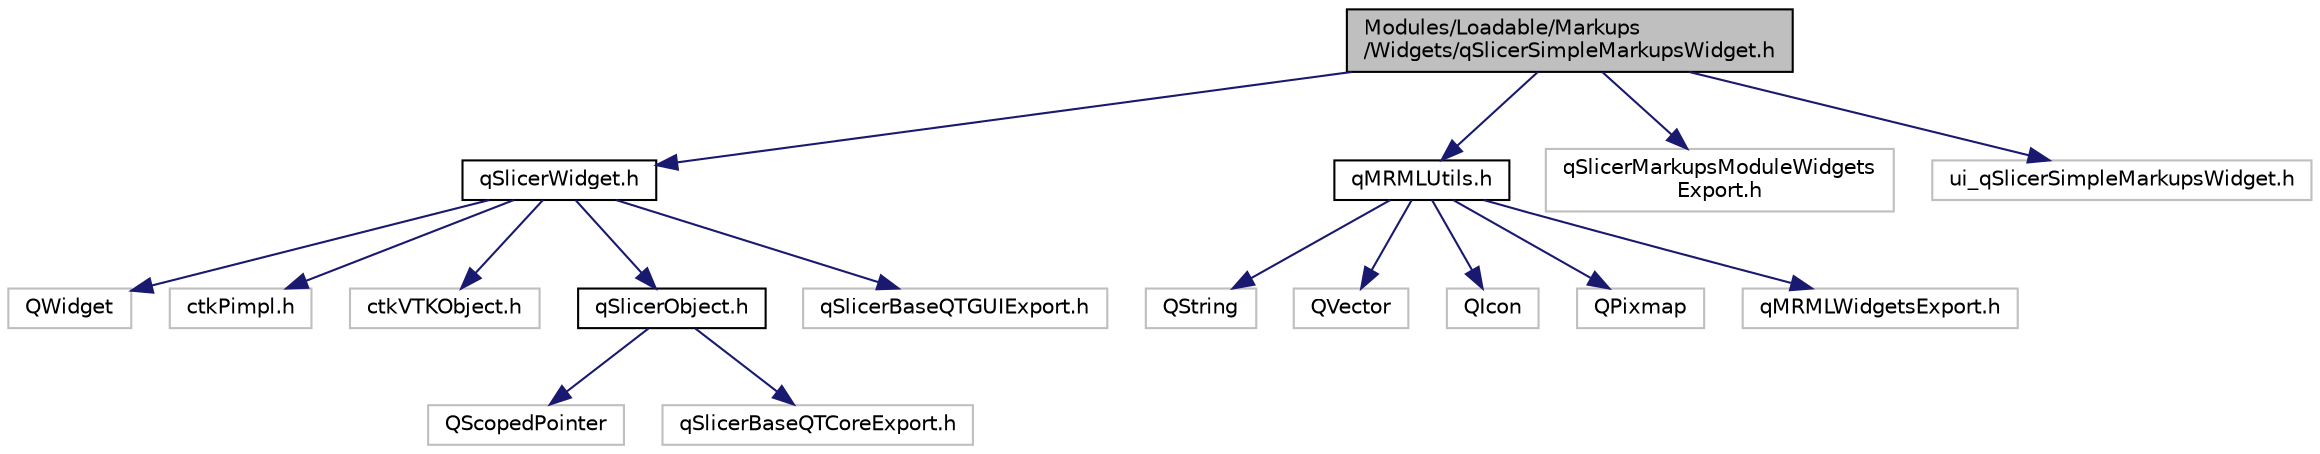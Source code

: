 digraph "Modules/Loadable/Markups/Widgets/qSlicerSimpleMarkupsWidget.h"
{
  bgcolor="transparent";
  edge [fontname="Helvetica",fontsize="10",labelfontname="Helvetica",labelfontsize="10"];
  node [fontname="Helvetica",fontsize="10",shape=record];
  Node0 [label="Modules/Loadable/Markups\l/Widgets/qSlicerSimpleMarkupsWidget.h",height=0.2,width=0.4,color="black", fillcolor="grey75", style="filled", fontcolor="black"];
  Node0 -> Node1 [color="midnightblue",fontsize="10",style="solid",fontname="Helvetica"];
  Node1 [label="qSlicerWidget.h",height=0.2,width=0.4,color="black",URL="$qSlicerWidget_8h.html"];
  Node1 -> Node2 [color="midnightblue",fontsize="10",style="solid",fontname="Helvetica"];
  Node2 [label="QWidget",height=0.2,width=0.4,color="grey75"];
  Node1 -> Node3 [color="midnightblue",fontsize="10",style="solid",fontname="Helvetica"];
  Node3 [label="ctkPimpl.h",height=0.2,width=0.4,color="grey75"];
  Node1 -> Node4 [color="midnightblue",fontsize="10",style="solid",fontname="Helvetica"];
  Node4 [label="ctkVTKObject.h",height=0.2,width=0.4,color="grey75"];
  Node1 -> Node5 [color="midnightblue",fontsize="10",style="solid",fontname="Helvetica"];
  Node5 [label="qSlicerObject.h",height=0.2,width=0.4,color="black",URL="$qSlicerObject_8h.html"];
  Node5 -> Node6 [color="midnightblue",fontsize="10",style="solid",fontname="Helvetica"];
  Node6 [label="QScopedPointer",height=0.2,width=0.4,color="grey75"];
  Node5 -> Node7 [color="midnightblue",fontsize="10",style="solid",fontname="Helvetica"];
  Node7 [label="qSlicerBaseQTCoreExport.h",height=0.2,width=0.4,color="grey75"];
  Node1 -> Node8 [color="midnightblue",fontsize="10",style="solid",fontname="Helvetica"];
  Node8 [label="qSlicerBaseQTGUIExport.h",height=0.2,width=0.4,color="grey75"];
  Node0 -> Node9 [color="midnightblue",fontsize="10",style="solid",fontname="Helvetica"];
  Node9 [label="qMRMLUtils.h",height=0.2,width=0.4,color="black",URL="$qMRMLUtils_8h.html"];
  Node9 -> Node10 [color="midnightblue",fontsize="10",style="solid",fontname="Helvetica"];
  Node10 [label="QString",height=0.2,width=0.4,color="grey75"];
  Node9 -> Node11 [color="midnightblue",fontsize="10",style="solid",fontname="Helvetica"];
  Node11 [label="QVector",height=0.2,width=0.4,color="grey75"];
  Node9 -> Node12 [color="midnightblue",fontsize="10",style="solid",fontname="Helvetica"];
  Node12 [label="QIcon",height=0.2,width=0.4,color="grey75"];
  Node9 -> Node13 [color="midnightblue",fontsize="10",style="solid",fontname="Helvetica"];
  Node13 [label="QPixmap",height=0.2,width=0.4,color="grey75"];
  Node9 -> Node14 [color="midnightblue",fontsize="10",style="solid",fontname="Helvetica"];
  Node14 [label="qMRMLWidgetsExport.h",height=0.2,width=0.4,color="grey75"];
  Node0 -> Node15 [color="midnightblue",fontsize="10",style="solid",fontname="Helvetica"];
  Node15 [label="qSlicerMarkupsModuleWidgets\lExport.h",height=0.2,width=0.4,color="grey75"];
  Node0 -> Node16 [color="midnightblue",fontsize="10",style="solid",fontname="Helvetica"];
  Node16 [label="ui_qSlicerSimpleMarkupsWidget.h",height=0.2,width=0.4,color="grey75"];
}

